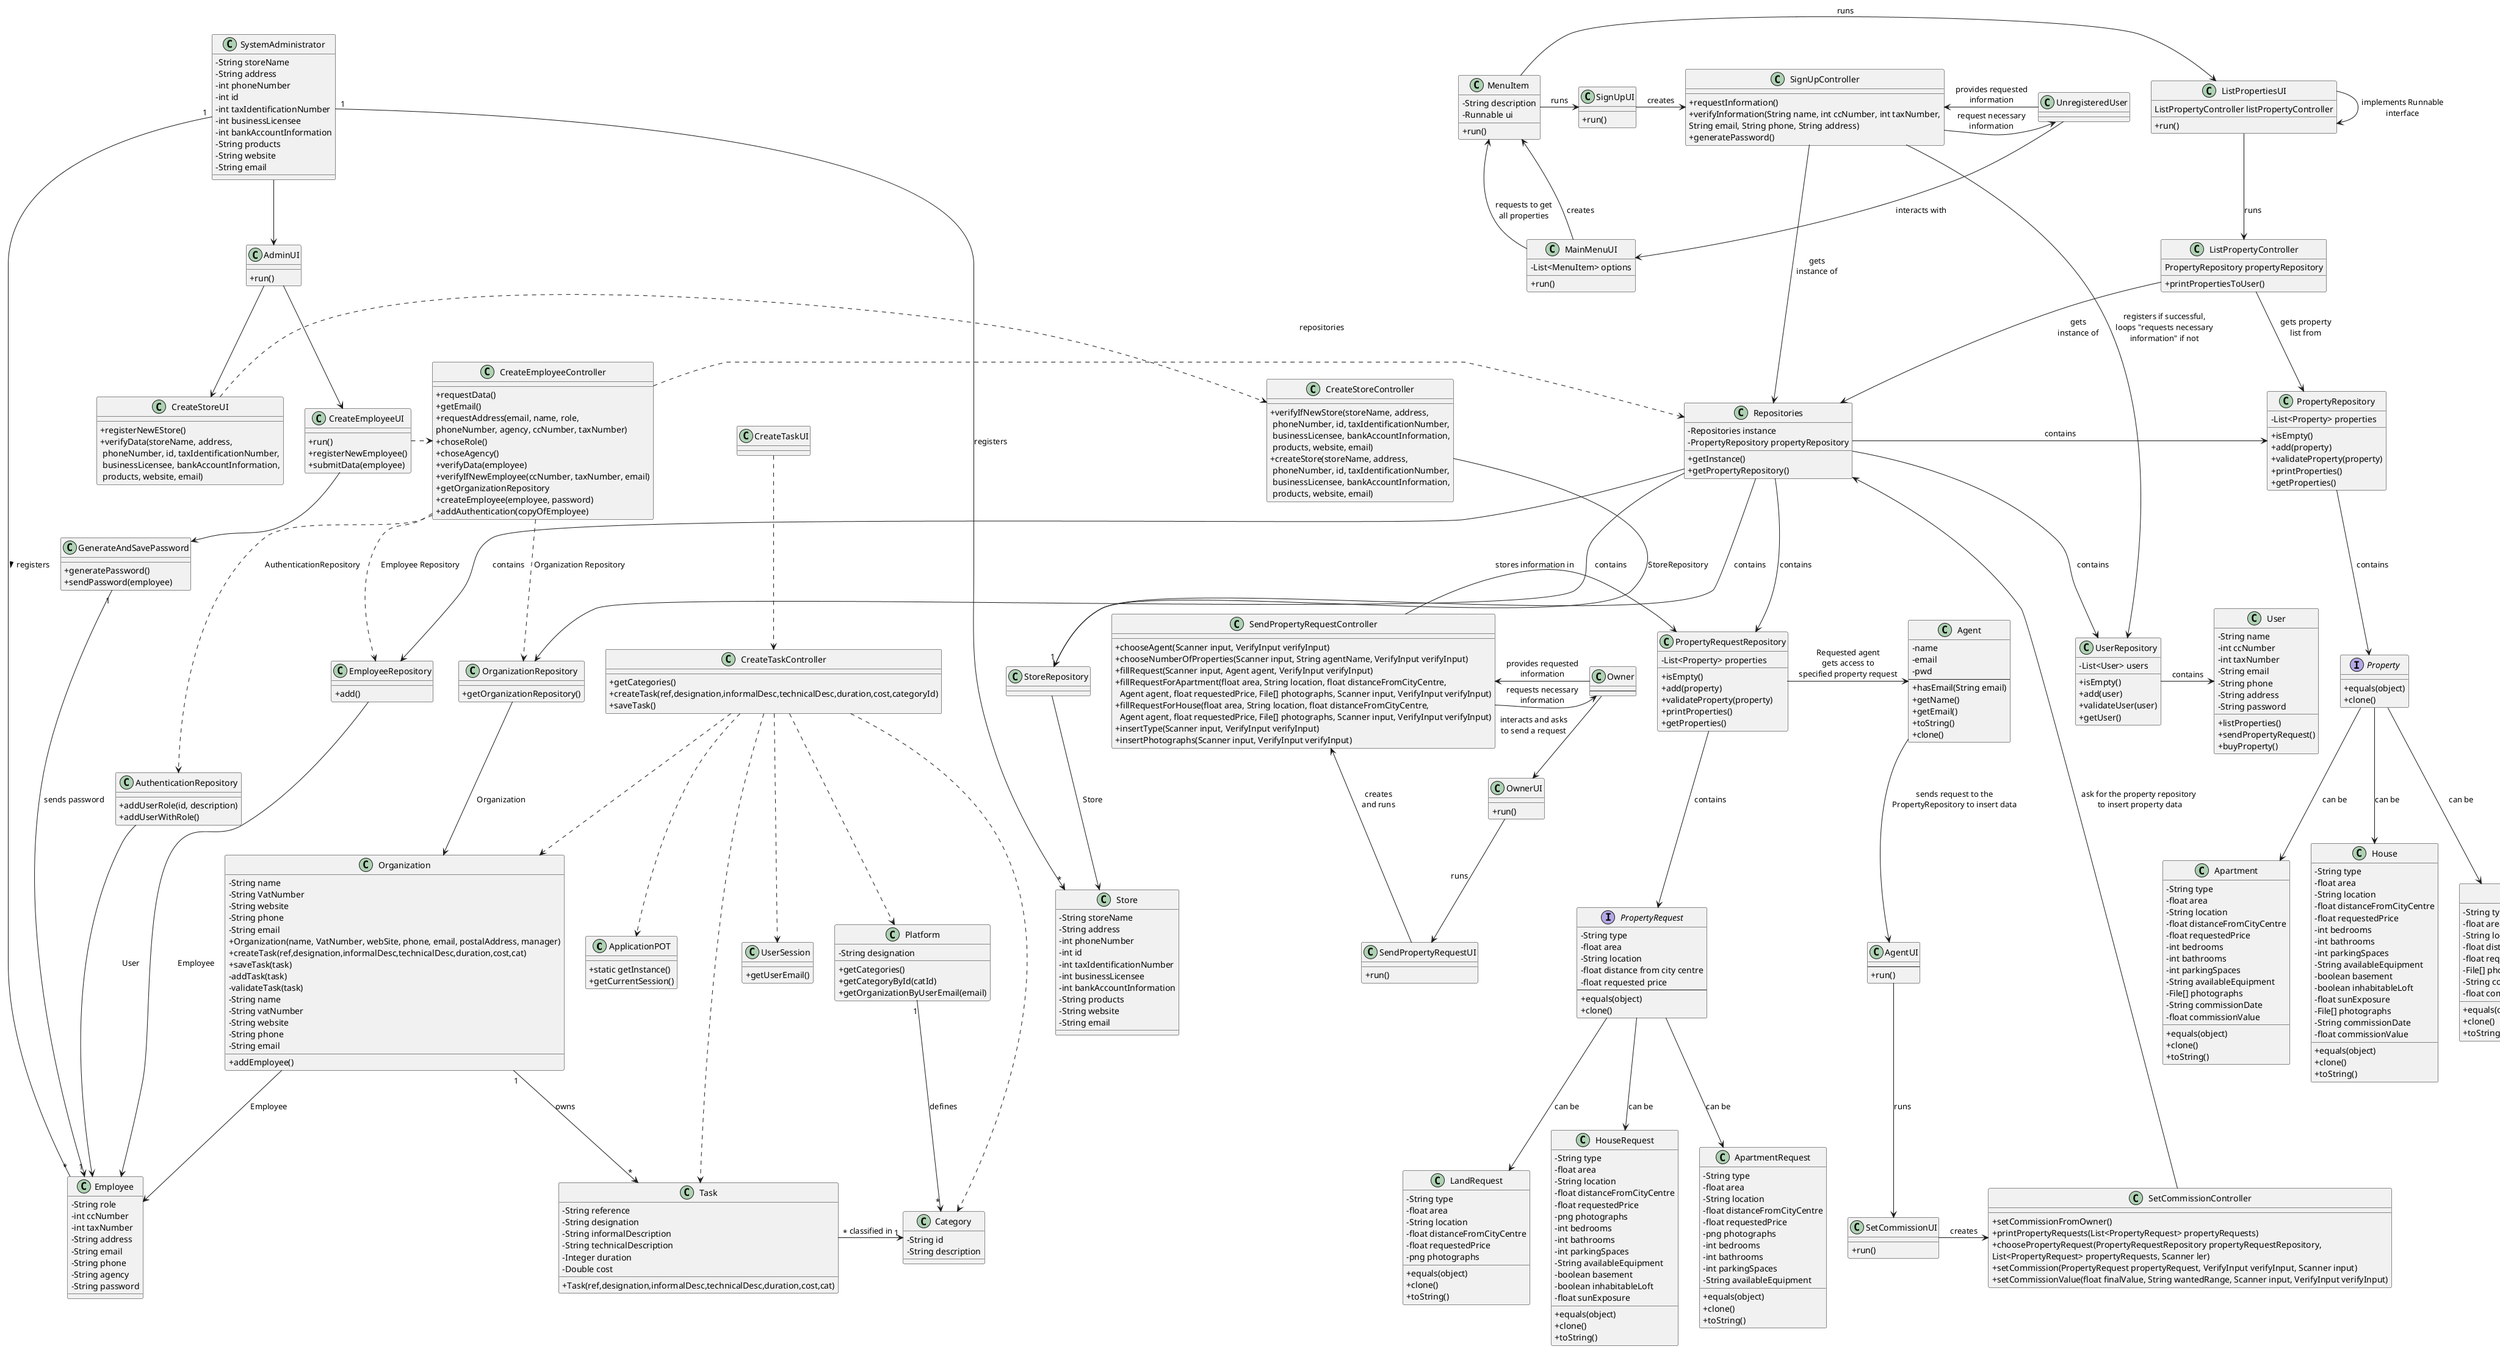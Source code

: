 @startuml
skinparam classAttributeIconSize 0

class ApplicationPOT
{
  +static getInstance()
  +getCurrentSession()
}

class UserSession
{
  +getUserEmail()
}

class Task {
  -String reference
  -String designation
  -String informalDescription
  -String technicalDescription
  -Integer duration
  -Double cost
  +Task(ref,designation,informalDesc,technicalDesc,duration,cost,cat)
}

class Category {
  -String id
  -String description
}

class Organization {
  -String name
  -String VatNumber
  -String website
  -String phone
  -String email
  +Organization(name, VatNumber, webSite, phone, email, postalAddress, manager)
  +createTask(ref,designation,informalDesc,technicalDesc,duration,cost,cat)
  +saveTask(task)
  -addTask(task)
  -validateTask(task)
}

class Platform {
  -String designation
  +getCategories()
  +getCategoryById(catId)
  +getOrganizationByUserEmail(email)
}

class CreateTaskController {
  +getCategories()
  +createTask(ref,designation,informalDesc,technicalDesc,duration,cost,categoryId)
  +saveTask()
}

class CreateTaskUI {

}

class UnregisteredUser {
___
}

class MainMenuUI {
-List<MenuItem> options
___
+run()
}

class MenuItem {
-String description
-Runnable ui
___
+run()
}

class ListPropertiesUI {
ListPropertyController listPropertyController
___
+run()
}

class ListPropertyController {
PropertyRepository propertyRepository
___
+printPropertiesToUser()
}

class Repositories {
-Repositories instance
-PropertyRepository propertyRepository
___
+getInstance()
+getPropertyRepository()
}

class PropertyRepository {
-List<Property> properties
___
+isEmpty()
+add(property)
+validateProperty(property)
+printProperties()
+getProperties()
}

interface Property {
___
+equals(object)
+clone()
}

class Apartment {
-String type
-float area
-String location
-float distanceFromCityCentre
-float requestedPrice
-int bedrooms
-int bathrooms
-int parkingSpaces
-String availableEquipment
-File[] photographs
-String commissionDate
-float commissionValue
___
+equals(object)
+clone()
+toString()
}

class House {
-String type
-float area
-String location
-float distanceFromCityCentre
-float requestedPrice
-int bedrooms
-int bathrooms
-int parkingSpaces
-String availableEquipment
-boolean basement
-boolean inhabitableLoft
-float sunExposure
-File[] photographs
-String commissionDate
-float commissionValue
___
+equals(object)
+clone()
+toString()
}

class Land{
-String type
-float area
-String location
-float distanceFromCityCentre
-float requestedPrice
-File[] photographs
-String commissionDate
-float commissionValue
___
+equals(object)
+clone()
+toString()
}

class Agent {
-name
-email
-pwd
----
+hasEmail(String email)
+getName()
+getEmail()
+toString()
+clone()
}

class AgentUI {
----
+run()
}


class SetCommissionUI {
___
+run()
}

class SetCommissionController{
___
+setCommissionFromOwner()
+printPropertyRequests(List<PropertyRequest> propertyRequests)
+choosePropertyRequest(PropertyRequestRepository propertyRequestRepository,\nList<PropertyRequest> propertyRequests, Scanner ler)
+setCommission(PropertyRequest propertyRequest, VerifyInput verifyInput, Scanner input)
+setCommissionValue(float finalValue, String wantedRange, Scanner input, VerifyInput verifyInput)
}

class Owner {
----
}
class OwnerUI{
___
+run()
}

class SendPropertyRequestUI{
___
+run()
}

class SendPropertyRequestController{
___
+chooseAgent(Scanner input, VerifyInput verifyInput)
+chooseNumberOfProperties(Scanner input, String agentName, VerifyInput verifyInput)
+fillRequest(Scanner input, Agent agent, VerifyInput verifyInput)
+fillRequestForApartment(float area, String location, float distanceFromCityCentre,\n  Agent agent, float requestedPrice, File[] photographs, Scanner input, VerifyInput verifyInput)
+fillRequestForHouse(float area, String location, float distanceFromCityCentre,\n  Agent agent, float requestedPrice, File[] photographs, Scanner input, VerifyInput verifyInput)
+insertType(Scanner input, VerifyInput verifyInput)
+insertPhotographs(Scanner input, VerifyInput verifyInput)
}

class HouseRequest {
-String type
-float area
-String location
-float distanceFromCityCentre
-float requestedPrice
-png photographs
-int bedrooms
-int bathrooms
-int parkingSpaces
-String availableEquipment
-boolean basement
-boolean inhabitableLoft
-float sunExposure
___
+equals(object)
+clone()
+toString()
}

class ApartmentRequest {
-String type
-float area
-String location
-float distanceFromCityCentre
-float requestedPrice
-png photographs
-int bedrooms
-int bathrooms
-int parkingSpaces
-String availableEquipment
___
+equals(object)
+clone()
+toString()
}

class LandRequest{
-String type
-float area
-String location
-float distanceFromCityCentre
-float requestedPrice
-png photographs
___
+equals(object)
+clone()
+toString()
}

class PropertyRequestRepository {
-List<Property> properties
___
+isEmpty()
+add(property)
+validateProperty(property)
+printProperties()
+getProperties()
}

interface PropertyRequest{
-String type
-float area
-String location
-float distance from city centre
-float requested price
---
+equals(object)
+clone()
}

class Store {
- String storeName
- String address
- int phoneNumber
- int id
- int taxIdentificationNumber
- int businessLicensee
- int bankAccountInformation
- String products
- String website
- String email
___
}

class Employee {
- String role
- int ccNumber
- int taxNumber
- String address
- String email
- String phone
- String agency
- String password
___
}

class SystemAdministrator {
- String storeName
- String address
- int phoneNumber
- int id
- int taxIdentificationNumber
- int businessLicensee
- int bankAccountInformation
- String products
- String website
- String email
___
}

class EmployeeRepository{
___
+add()
}

class AuthenticationRepository{
___
+addUserRole(id, description)
+addUserWithRole()
}

class CreateEmployeeUI {
___
+run()
+registerNewEmployee()
+submitData(employee)
}

class CreateEmployeeController {
___
+requestData()
+getEmail()
+requestAddress(email, name, role, \nphoneNumber, agency, ccNumber, taxNumber)
+choseRole()
+choseAgency()
+verifyData(employee)
+verifyIfNewEmployee(ccNumber, taxNumber, email)
+getOrganizationRepository
+createEmployee(employee, password)
+addAuthentication(copyOfEmployee)
}

class GenerateAndSavePassword {
___
+generatePassword()
+sendPassword(employee)
}

class OrganizationRepository {
___
+getOrganizationRepository()
}

class Organization{
- String name
- String vatNumber
- String website
- String phone
- String email
___
+addEmployee()
}
class StoreRepository{
___
}

class AdminUI {
___
+run()
}

class CreateStoreUI {
___
+registerNewEStore()
+verifyData(storeName, address,\n phoneNumber, id, taxIdentificationNumber,\n businessLicensee, bankAccountInformation,\n products, website, email)
}

class CreateStoreController {
___
+verifyIfNewStore(storeName, address,\n phoneNumber, id, taxIdentificationNumber,\n businessLicensee, bankAccountInformation,\n products, website, email)
+createStore(storeName, address,\n phoneNumber, id, taxIdentificationNumber,\n businessLicensee, bankAccountInformation,\n products, website, email)
}

class SignUpUI {
___
+run()
}

class SignUpController{
___
+requestInformation()
+verifyInformation(String name, int ccNumber, int taxNumber,\nString email, String phone, String address)
+generatePassword()
}

class UserRepository {
-List<User> users
___
+isEmpty()
+add(user)
+validateUser(user)
+getUser()
}

class User {
-String name
-int ccNumber
-int taxNumber
-String email
-String phone
-String address
-String password
___
+listProperties()
+sendPropertyRequest()
+buyProperty()
}

SystemAdministrator --> AdminUI
AdminUI --> CreateStoreUI
CreateStoreUI .> CreateStoreController
SystemAdministrator "1" --> "*" Store : registers
CreateStoreController --> "1" StoreRepository : StoreRepository
StoreRepository --> Store : Store

Owner -> OwnerUI : interacts and asks\nto send a request
OwnerUI -> SendPropertyRequestUI : runs
SendPropertyRequestUI --> SendPropertyRequestController : creates\nand runs

SendPropertyRequestController -> Owner : requests necessary\ninformation
Owner -> SendPropertyRequestController : provides requested\ninformation
SendPropertyRequestController -> PropertyRequestRepository : stores information in
PropertyRequestRepository -> Agent : Requested agent\ngets access to\nspecified property request

PropertyRequestRepository --> PropertyRequest : contains

PropertyRequest --> ApartmentRequest : can be
PropertyRequest --> HouseRequest : can be
PropertyRequest --> LandRequest : can be

AdminUI --> CreateEmployeeUI
CreateEmployeeUI .> CreateEmployeeController
CreateEmployeeUI -> GenerateAndSavePassword
GenerateAndSavePassword "1" --> "1" Employee : sends password
SystemAdministrator "1" -- "*" Employee : registers >
CreateEmployeeController .> Repositories : repositories
Repositories --> EmployeeRepository : contains
Repositories --> OrganizationRepository : contains
CreateEmployeeController .> OrganizationRepository : Organization Repository
OrganizationRepository --> Organization : Organization
CreateEmployeeController .> EmployeeRepository : Employee Repository
EmployeeRepository --> Employee : Employee
Organization --> Employee : Employee
CreateEmployeeController .> AuthenticationRepository : AuthenticationRepository
AuthenticationRepository --> Employee : User

UnregisteredUser --> MainMenuUI : interacts with

MainMenuUI -> MenuItem : creates
MainMenuUI -> MenuItem : requests to get\nall properties

MenuItem -> ListPropertiesUI : runs

ListPropertiesUI --> ListPropertiesUI : implements Runnable\ninterface
ListPropertiesUI --> ListPropertyController : runs
ListPropertyController --> Repositories : gets\ninstance of
Repositories -> PropertyRepository : contains
ListPropertyController --> PropertyRepository : gets property\nlist from

Agent --> AgentUI : sends request to the\nPropertyRepository to insert data
AgentUI --> SetCommissionUI : runs
SetCommissionUI -> SetCommissionController : creates
SetCommissionController -> Repositories :   ask for the property repository\n to insert property data


PropertyRepository --> Property : contains

Property --> Apartment : can be
Property --> House : can be
Property --> Land : can be

MenuItem -> SignUpUI : runs
SignUpUI -> SignUpController : creates

SignUpController --> UnregisteredUser : request necessary\ninformation
UnregisteredUser -> SignUpController : provides requested\ninformation
SignUpController --> Repositories : gets\ninstance of

Repositories --> UserRepository : contains
Repositories --> PropertyRequestRepository : contains
Repositories -> StoreRepository : contains
SignUpController -> UserRepository : registers if successful,\nloops "requests necessary\ninformation" if not
UserRepository -right-> User : contains

CreateTaskUI ..> CreateTaskController
CreateTaskController ..> Platform
CreateTaskController ..> Category
CreateTaskController ..> Task
CreateTaskController ..> Organization
CreateTaskController ..> ApplicationPOT
CreateTaskController ..> UserSession
Task "*" -> "1" Category : classified in
Platform "1" --> "*" Category : defines
Organization "1" --> "*" Task : owns
@enduml